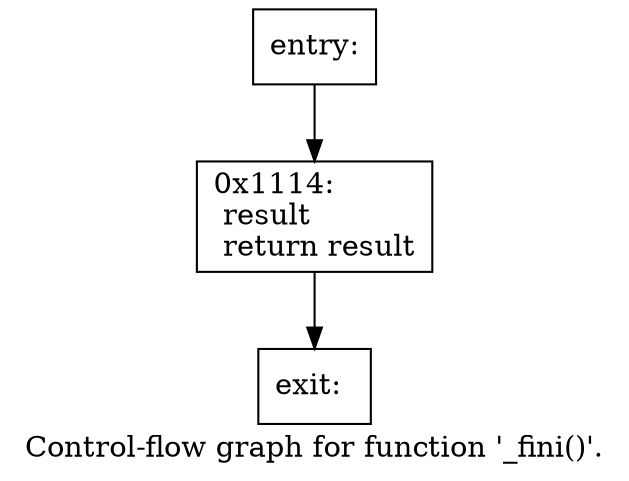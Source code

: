 digraph "Control-flow graph for function '_fini()'." {
  label="Control-flow graph for function '_fini()'.";
  node [shape=record];

  Node0774F330 [label="{entry:\l}"];
  Node0774F330 -> Node0774F690;
  Node0774F690 [label="{0x1114:\l  result\l  return result\l}"];
  Node0774F690 -> Node0774F138;
  Node0774F138 [label="{exit:\l}"];

}
